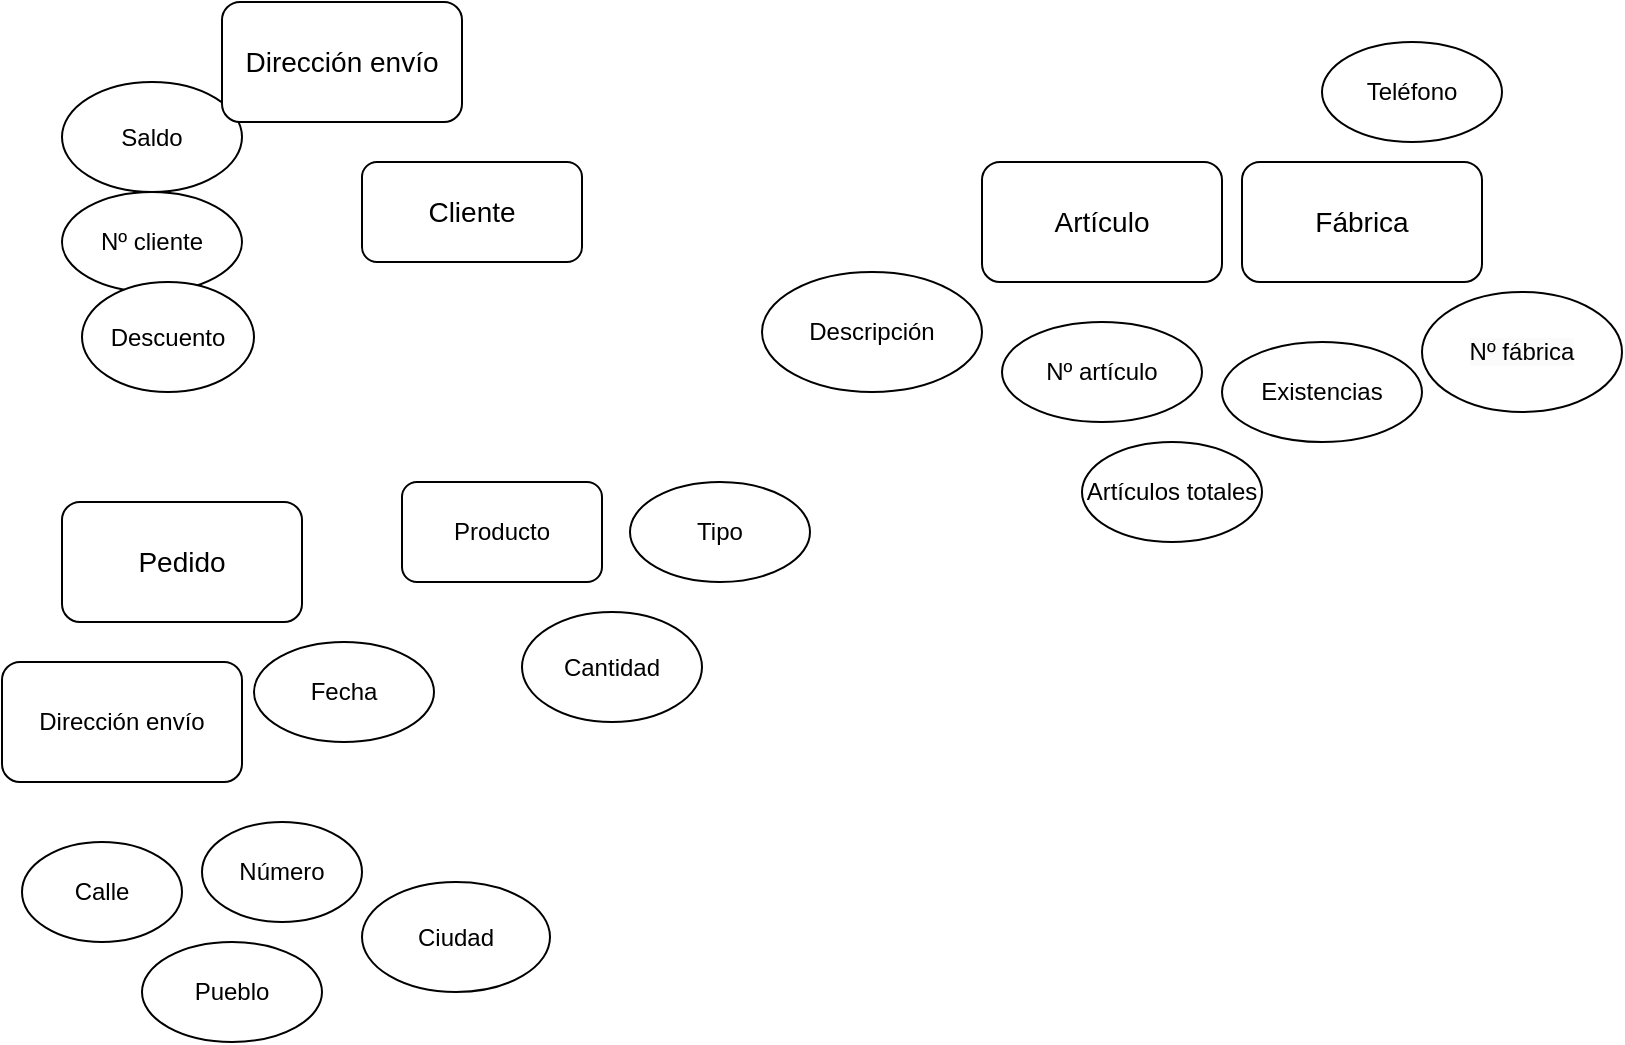 <mxfile>
    <diagram id="58n1eWY7hebfJUepd4ns" name="Page-1">
        <mxGraphModel dx="846" dy="647" grid="1" gridSize="10" guides="1" tooltips="1" connect="1" arrows="1" fold="1" page="1" pageScale="1" pageWidth="827" pageHeight="1169" math="0" shadow="0">
            <root>
                <mxCell id="0"/>
                <mxCell id="1" parent="0"/>
                <mxCell id="2" value="&lt;font style=&quot;font-size: 14px;&quot;&gt;Cliente&lt;/font&gt;" style="rounded=1;whiteSpace=wrap;html=1;" vertex="1" parent="1">
                    <mxGeometry x="190" y="110" width="110" height="50" as="geometry"/>
                </mxCell>
                <mxCell id="3" value="Nº cliente" style="ellipse;whiteSpace=wrap;html=1;" vertex="1" parent="1">
                    <mxGeometry x="40" y="125" width="90" height="50" as="geometry"/>
                </mxCell>
                <mxCell id="4" value="Saldo" style="ellipse;whiteSpace=wrap;html=1;" vertex="1" parent="1">
                    <mxGeometry x="40" y="70" width="90" height="55" as="geometry"/>
                </mxCell>
                <mxCell id="5" value="Descuento" style="ellipse;whiteSpace=wrap;html=1;" vertex="1" parent="1">
                    <mxGeometry x="50" y="170" width="86" height="55" as="geometry"/>
                </mxCell>
                <mxCell id="6" value="&lt;font style=&quot;font-size: 14px;&quot;&gt;Dirección envío&lt;/font&gt;" style="rounded=1;whiteSpace=wrap;html=1;" vertex="1" parent="1">
                    <mxGeometry x="120" y="30" width="120" height="60" as="geometry"/>
                </mxCell>
                <mxCell id="7" value="&lt;font style=&quot;font-size: 14px;&quot;&gt;Artículo&lt;/font&gt;" style="rounded=1;whiteSpace=wrap;html=1;" vertex="1" parent="1">
                    <mxGeometry x="500" y="110" width="120" height="60" as="geometry"/>
                </mxCell>
                <mxCell id="8" value="Nº artículo" style="ellipse;whiteSpace=wrap;html=1;" vertex="1" parent="1">
                    <mxGeometry x="510" y="190" width="100" height="50" as="geometry"/>
                </mxCell>
                <mxCell id="9" value="&lt;font style=&quot;font-size: 14px;&quot;&gt;Fábrica&lt;/font&gt;" style="rounded=1;whiteSpace=wrap;html=1;" vertex="1" parent="1">
                    <mxGeometry x="630" y="110" width="120" height="60" as="geometry"/>
                </mxCell>
                <mxCell id="10" value="Descripción" style="ellipse;whiteSpace=wrap;html=1;" vertex="1" parent="1">
                    <mxGeometry x="390" y="165" width="110" height="60" as="geometry"/>
                </mxCell>
                <mxCell id="11" value="Existencias" style="ellipse;whiteSpace=wrap;html=1;" vertex="1" parent="1">
                    <mxGeometry x="620" y="200" width="100" height="50" as="geometry"/>
                </mxCell>
                <mxCell id="12" value="&lt;font style=&quot;font-size: 14px;&quot;&gt;Pedido&lt;/font&gt;" style="rounded=1;whiteSpace=wrap;html=1;" vertex="1" parent="1">
                    <mxGeometry x="40" y="280" width="120" height="60" as="geometry"/>
                </mxCell>
                <mxCell id="14" value="Fecha" style="ellipse;whiteSpace=wrap;html=1;" vertex="1" parent="1">
                    <mxGeometry x="136" y="350" width="90" height="50" as="geometry"/>
                </mxCell>
                <mxCell id="15" value="Dirección envío" style="rounded=1;whiteSpace=wrap;html=1;" vertex="1" parent="1">
                    <mxGeometry x="10" y="360" width="120" height="60" as="geometry"/>
                </mxCell>
                <mxCell id="16" value="Número" style="ellipse;whiteSpace=wrap;html=1;" vertex="1" parent="1">
                    <mxGeometry x="110" y="440" width="80" height="50" as="geometry"/>
                </mxCell>
                <mxCell id="17" value="Calle" style="ellipse;whiteSpace=wrap;html=1;" vertex="1" parent="1">
                    <mxGeometry x="20" y="450" width="80" height="50" as="geometry"/>
                </mxCell>
                <mxCell id="18" value="Pueblo" style="ellipse;whiteSpace=wrap;html=1;" vertex="1" parent="1">
                    <mxGeometry x="80" y="500" width="90" height="50" as="geometry"/>
                </mxCell>
                <mxCell id="19" value="Ciudad" style="ellipse;whiteSpace=wrap;html=1;" vertex="1" parent="1">
                    <mxGeometry x="190" y="470" width="94" height="55" as="geometry"/>
                </mxCell>
                <mxCell id="20" value="Producto" style="rounded=1;whiteSpace=wrap;html=1;" vertex="1" parent="1">
                    <mxGeometry x="210" y="270" width="100" height="50" as="geometry"/>
                </mxCell>
                <mxCell id="21" value="Tipo" style="ellipse;whiteSpace=wrap;html=1;" vertex="1" parent="1">
                    <mxGeometry x="324" y="270" width="90" height="50" as="geometry"/>
                </mxCell>
                <mxCell id="22" value="Cantidad" style="ellipse;whiteSpace=wrap;html=1;" vertex="1" parent="1">
                    <mxGeometry x="270" y="335" width="90" height="55" as="geometry"/>
                </mxCell>
                <mxCell id="24" value="&lt;meta charset=&quot;utf-8&quot;&gt;&lt;span style=&quot;color: rgb(0, 0, 0); font-family: Helvetica; font-size: 12px; font-style: normal; font-variant-ligatures: normal; font-variant-caps: normal; font-weight: 400; letter-spacing: normal; orphans: 2; text-align: center; text-indent: 0px; text-transform: none; widows: 2; word-spacing: 0px; -webkit-text-stroke-width: 0px; white-space: normal; background-color: rgb(251, 251, 251); text-decoration-thickness: initial; text-decoration-style: initial; text-decoration-color: initial; display: inline !important; float: none;&quot;&gt;Nº fábrica&lt;/span&gt;" style="ellipse;whiteSpace=wrap;html=1;" vertex="1" parent="1">
                    <mxGeometry x="720" y="175" width="100" height="60" as="geometry"/>
                </mxCell>
                <mxCell id="25" value="Teléfono" style="ellipse;whiteSpace=wrap;html=1;" vertex="1" parent="1">
                    <mxGeometry x="670" y="50" width="90" height="50" as="geometry"/>
                </mxCell>
                <mxCell id="26" value="Artículos totales" style="ellipse;whiteSpace=wrap;html=1;" vertex="1" parent="1">
                    <mxGeometry x="550" y="250" width="90" height="50" as="geometry"/>
                </mxCell>
            </root>
        </mxGraphModel>
    </diagram>
</mxfile>